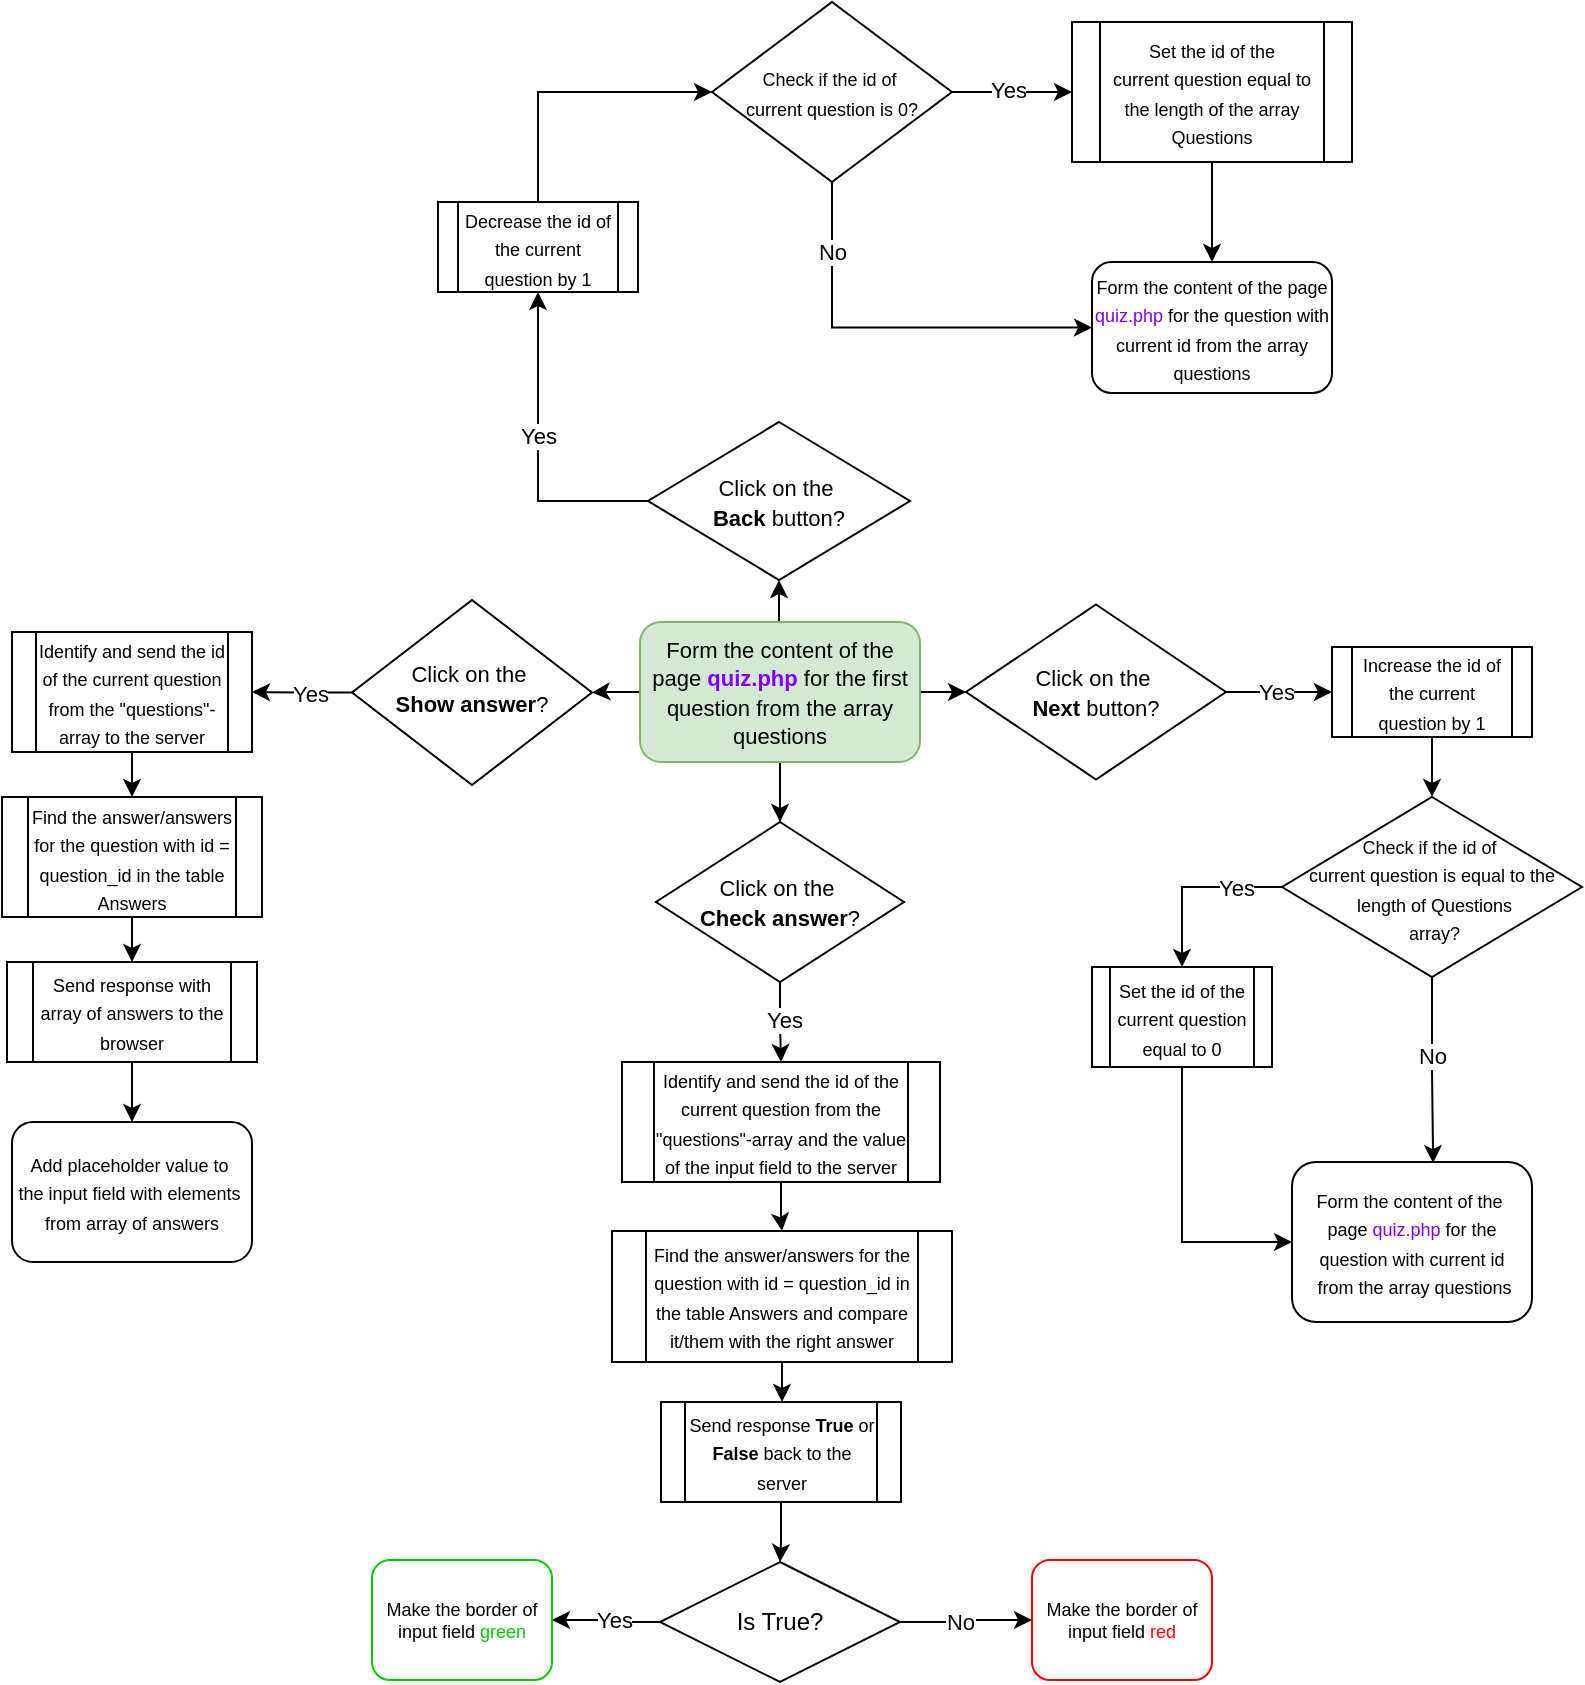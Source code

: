 <mxfile version="26.2.14">
  <diagram id="C5RBs43oDa-KdzZeNtuy" name="Page-1">
    <mxGraphModel dx="1585" dy="856" grid="1" gridSize="10" guides="1" tooltips="1" connect="1" arrows="1" fold="1" page="1" pageScale="1" pageWidth="827" pageHeight="1169" math="0" shadow="0">
      <root>
        <mxCell id="WIyWlLk6GJQsqaUBKTNV-0" />
        <mxCell id="WIyWlLk6GJQsqaUBKTNV-1" parent="WIyWlLk6GJQsqaUBKTNV-0" />
        <mxCell id="uJ5Yp00N-F_VSl1r0B62-21" style="edgeStyle=orthogonalEdgeStyle;rounded=0;orthogonalLoop=1;jettySize=auto;html=1;entryX=0.5;entryY=0;entryDx=0;entryDy=0;" parent="WIyWlLk6GJQsqaUBKTNV-1" source="WIyWlLk6GJQsqaUBKTNV-3" target="uJ5Yp00N-F_VSl1r0B62-3" edge="1">
          <mxGeometry relative="1" as="geometry" />
        </mxCell>
        <mxCell id="uJ5Yp00N-F_VSl1r0B62-34" style="edgeStyle=orthogonalEdgeStyle;rounded=0;orthogonalLoop=1;jettySize=auto;html=1;entryX=0;entryY=0.5;entryDx=0;entryDy=0;" parent="WIyWlLk6GJQsqaUBKTNV-1" source="WIyWlLk6GJQsqaUBKTNV-3" target="uJ5Yp00N-F_VSl1r0B62-2" edge="1">
          <mxGeometry relative="1" as="geometry">
            <mxPoint x="520" y="405" as="targetPoint" />
          </mxGeometry>
        </mxCell>
        <mxCell id="uJ5Yp00N-F_VSl1r0B62-35" style="edgeStyle=orthogonalEdgeStyle;rounded=0;orthogonalLoop=1;jettySize=auto;html=1;entryX=1;entryY=0.5;entryDx=0;entryDy=0;" parent="WIyWlLk6GJQsqaUBKTNV-1" source="WIyWlLk6GJQsqaUBKTNV-3" target="WIyWlLk6GJQsqaUBKTNV-6" edge="1">
          <mxGeometry relative="1" as="geometry" />
        </mxCell>
        <mxCell id="uJ5Yp00N-F_VSl1r0B62-79" style="edgeStyle=orthogonalEdgeStyle;rounded=0;orthogonalLoop=1;jettySize=auto;html=1;entryX=0.5;entryY=1;entryDx=0;entryDy=0;" parent="WIyWlLk6GJQsqaUBKTNV-1" source="WIyWlLk6GJQsqaUBKTNV-3" target="uJ5Yp00N-F_VSl1r0B62-0" edge="1">
          <mxGeometry relative="1" as="geometry">
            <Array as="points">
              <mxPoint x="414" y="349" />
            </Array>
          </mxGeometry>
        </mxCell>
        <mxCell id="WIyWlLk6GJQsqaUBKTNV-3" value="&lt;font style=&quot;font-size: 11px;&quot;&gt;Form the content of the page &lt;b&gt;&lt;font style=&quot;color: rgb(127, 0, 255);&quot;&gt;quiz.php&lt;/font&gt;&lt;/b&gt; for the first question from the array questions&lt;/font&gt;" style="rounded=1;whiteSpace=wrap;html=1;fontSize=12;glass=0;strokeWidth=1;shadow=0;fillColor=#d5e8d4;strokeColor=#82b366;" parent="WIyWlLk6GJQsqaUBKTNV-1" vertex="1">
          <mxGeometry x="344" y="370" width="140" height="70" as="geometry" />
        </mxCell>
        <mxCell id="uJ5Yp00N-F_VSl1r0B62-11" style="edgeStyle=orthogonalEdgeStyle;rounded=0;orthogonalLoop=1;jettySize=auto;html=1;entryX=1;entryY=0.5;entryDx=0;entryDy=0;" parent="WIyWlLk6GJQsqaUBKTNV-1" source="WIyWlLk6GJQsqaUBKTNV-6" target="uJ5Yp00N-F_VSl1r0B62-10" edge="1">
          <mxGeometry relative="1" as="geometry" />
        </mxCell>
        <mxCell id="uJ5Yp00N-F_VSl1r0B62-76" value="Yes" style="edgeLabel;html=1;align=center;verticalAlign=middle;resizable=0;points=[];" parent="uJ5Yp00N-F_VSl1r0B62-11" vertex="1" connectable="0">
          <mxGeometry x="-0.142" relative="1" as="geometry">
            <mxPoint as="offset" />
          </mxGeometry>
        </mxCell>
        <mxCell id="WIyWlLk6GJQsqaUBKTNV-6" value="&lt;font style=&quot;font-size: 11px;&quot;&gt;Click on the&amp;nbsp;&lt;/font&gt;&lt;div&gt;&lt;font style=&quot;font-size: 11px;&quot;&gt;&lt;b&gt;Show answer&lt;/b&gt;?&lt;/font&gt;&lt;/div&gt;" style="rhombus;whiteSpace=wrap;html=1;shadow=0;fontFamily=Helvetica;fontSize=12;align=center;strokeWidth=1;spacing=6;spacingTop=-4;" parent="WIyWlLk6GJQsqaUBKTNV-1" vertex="1">
          <mxGeometry x="200" y="359" width="120" height="92.5" as="geometry" />
        </mxCell>
        <mxCell id="uJ5Yp00N-F_VSl1r0B62-0" value="&lt;font style=&quot;font-size: 11px;&quot;&gt;Click on the&amp;nbsp;&lt;/font&gt;&lt;div&gt;&lt;font style=&quot;font-size: 11px;&quot;&gt;&lt;b&gt;Back &lt;/b&gt;button?&lt;/font&gt;&lt;/div&gt;" style="rhombus;whiteSpace=wrap;html=1;" parent="WIyWlLk6GJQsqaUBKTNV-1" vertex="1">
          <mxGeometry x="348" y="270" width="131" height="79" as="geometry" />
        </mxCell>
        <mxCell id="uJ5Yp00N-F_VSl1r0B62-51" style="edgeStyle=orthogonalEdgeStyle;rounded=0;orthogonalLoop=1;jettySize=auto;html=1;entryX=0;entryY=0.5;entryDx=0;entryDy=0;" parent="WIyWlLk6GJQsqaUBKTNV-1" source="uJ5Yp00N-F_VSl1r0B62-2" target="uJ5Yp00N-F_VSl1r0B62-40" edge="1">
          <mxGeometry relative="1" as="geometry" />
        </mxCell>
        <mxCell id="uJ5Yp00N-F_VSl1r0B62-60" value="Yes" style="edgeLabel;html=1;align=center;verticalAlign=middle;resizable=0;points=[];" parent="uJ5Yp00N-F_VSl1r0B62-51" vertex="1" connectable="0">
          <mxGeometry x="0.071" relative="1" as="geometry">
            <mxPoint x="-4" as="offset" />
          </mxGeometry>
        </mxCell>
        <mxCell id="uJ5Yp00N-F_VSl1r0B62-2" value="&lt;font style=&quot;font-size: 11px;&quot;&gt;Click on the&amp;nbsp;&lt;/font&gt;&lt;div&gt;&lt;font style=&quot;font-size: 11px;&quot;&gt;&lt;b&gt;Next &lt;/b&gt;button?&lt;/font&gt;&lt;/div&gt;" style="rhombus;whiteSpace=wrap;html=1;" parent="WIyWlLk6GJQsqaUBKTNV-1" vertex="1">
          <mxGeometry x="507" y="361.25" width="130" height="87.5" as="geometry" />
        </mxCell>
        <mxCell id="uJ5Yp00N-F_VSl1r0B62-22" style="edgeStyle=orthogonalEdgeStyle;rounded=0;orthogonalLoop=1;jettySize=auto;html=1;entryX=0.5;entryY=0;entryDx=0;entryDy=0;" parent="WIyWlLk6GJQsqaUBKTNV-1" source="uJ5Yp00N-F_VSl1r0B62-3" target="uJ5Yp00N-F_VSl1r0B62-19" edge="1">
          <mxGeometry relative="1" as="geometry" />
        </mxCell>
        <mxCell id="uJ5Yp00N-F_VSl1r0B62-77" value="Yes" style="edgeLabel;html=1;align=center;verticalAlign=middle;resizable=0;points=[];" parent="uJ5Yp00N-F_VSl1r0B62-22" vertex="1" connectable="0">
          <mxGeometry x="-0.095" y="2" relative="1" as="geometry">
            <mxPoint as="offset" />
          </mxGeometry>
        </mxCell>
        <mxCell id="uJ5Yp00N-F_VSl1r0B62-3" value="&lt;font style=&quot;font-size: 11px;&quot;&gt;Click on the&amp;nbsp;&lt;/font&gt;&lt;div&gt;&lt;font style=&quot;font-size: 11px;&quot;&gt;&lt;b&gt;Check answer&lt;/b&gt;?&lt;/font&gt;&lt;/div&gt;" style="rhombus;whiteSpace=wrap;html=1;" parent="WIyWlLk6GJQsqaUBKTNV-1" vertex="1">
          <mxGeometry x="352" y="470" width="124" height="80" as="geometry" />
        </mxCell>
        <mxCell id="uJ5Yp00N-F_VSl1r0B62-13" style="edgeStyle=orthogonalEdgeStyle;rounded=0;orthogonalLoop=1;jettySize=auto;html=1;entryX=0.5;entryY=0;entryDx=0;entryDy=0;" parent="WIyWlLk6GJQsqaUBKTNV-1" source="uJ5Yp00N-F_VSl1r0B62-10" target="uJ5Yp00N-F_VSl1r0B62-12" edge="1">
          <mxGeometry relative="1" as="geometry" />
        </mxCell>
        <mxCell id="uJ5Yp00N-F_VSl1r0B62-10" value="&lt;font style=&quot;font-size: 9px;&quot;&gt;Identify and send the id of the current question from the &quot;questions&quot;-array&lt;font&gt; &lt;font style=&quot;color: rgb(0, 0, 0);&quot;&gt;to the server&lt;/font&gt;&lt;/font&gt;&lt;/font&gt;" style="shape=process;whiteSpace=wrap;html=1;backgroundOutline=1;" parent="WIyWlLk6GJQsqaUBKTNV-1" vertex="1">
          <mxGeometry x="30" y="375" width="120" height="60" as="geometry" />
        </mxCell>
        <mxCell id="uJ5Yp00N-F_VSl1r0B62-15" style="edgeStyle=orthogonalEdgeStyle;rounded=0;orthogonalLoop=1;jettySize=auto;html=1;entryX=0.5;entryY=0;entryDx=0;entryDy=0;" parent="WIyWlLk6GJQsqaUBKTNV-1" source="uJ5Yp00N-F_VSl1r0B62-12" target="uJ5Yp00N-F_VSl1r0B62-14" edge="1">
          <mxGeometry relative="1" as="geometry" />
        </mxCell>
        <mxCell id="uJ5Yp00N-F_VSl1r0B62-12" value="&lt;font style=&quot;font-size: 9px;&quot;&gt;Find the answer/answers for the question with id = question_id in the table Answers&lt;/font&gt;" style="shape=process;whiteSpace=wrap;html=1;backgroundOutline=1;" parent="WIyWlLk6GJQsqaUBKTNV-1" vertex="1">
          <mxGeometry x="25" y="457.5" width="130" height="60" as="geometry" />
        </mxCell>
        <mxCell id="uJ5Yp00N-F_VSl1r0B62-17" style="edgeStyle=orthogonalEdgeStyle;rounded=0;orthogonalLoop=1;jettySize=auto;html=1;entryX=0.5;entryY=0;entryDx=0;entryDy=0;" parent="WIyWlLk6GJQsqaUBKTNV-1" source="uJ5Yp00N-F_VSl1r0B62-14" target="uJ5Yp00N-F_VSl1r0B62-16" edge="1">
          <mxGeometry relative="1" as="geometry" />
        </mxCell>
        <mxCell id="uJ5Yp00N-F_VSl1r0B62-14" value="&lt;font style=&quot;font-size: 9px;&quot;&gt;Send response with array of answers to the browser&lt;/font&gt;" style="shape=process;whiteSpace=wrap;html=1;backgroundOutline=1;" parent="WIyWlLk6GJQsqaUBKTNV-1" vertex="1">
          <mxGeometry x="27.5" y="540" width="125" height="50" as="geometry" />
        </mxCell>
        <mxCell id="uJ5Yp00N-F_VSl1r0B62-16" value="&lt;font style=&quot;font-size: 9px;&quot;&gt;Add placeholder value to&amp;nbsp;&lt;/font&gt;&lt;div&gt;&lt;font style=&quot;font-size: 9px;&quot;&gt;the input field with elements&amp;nbsp;&lt;/font&gt;&lt;div&gt;&lt;font style=&quot;font-size: 9px;&quot;&gt;from array of answers&lt;/font&gt;&lt;/div&gt;&lt;/div&gt;" style="rounded=1;whiteSpace=wrap;html=1;" parent="WIyWlLk6GJQsqaUBKTNV-1" vertex="1">
          <mxGeometry x="30" y="620" width="120" height="70" as="geometry" />
        </mxCell>
        <mxCell id="uJ5Yp00N-F_VSl1r0B62-18" style="edgeStyle=orthogonalEdgeStyle;rounded=0;orthogonalLoop=1;jettySize=auto;html=1;entryX=0.5;entryY=0;entryDx=0;entryDy=0;" parent="WIyWlLk6GJQsqaUBKTNV-1" source="uJ5Yp00N-F_VSl1r0B62-19" target="uJ5Yp00N-F_VSl1r0B62-20" edge="1">
          <mxGeometry relative="1" as="geometry" />
        </mxCell>
        <mxCell id="uJ5Yp00N-F_VSl1r0B62-19" value="&lt;font style=&quot;font-size: 9px;&quot;&gt;Identify and send the id of the current question from the &quot;questions&quot;-array and the value of the input field&lt;font&gt; &lt;font style=&quot;color: rgb(0, 0, 0);&quot;&gt;to the server&lt;/font&gt;&lt;/font&gt;&lt;/font&gt;" style="shape=process;whiteSpace=wrap;html=1;backgroundOutline=1;" parent="WIyWlLk6GJQsqaUBKTNV-1" vertex="1">
          <mxGeometry x="335" y="590" width="159" height="60" as="geometry" />
        </mxCell>
        <mxCell id="uJ5Yp00N-F_VSl1r0B62-24" style="edgeStyle=orthogonalEdgeStyle;rounded=0;orthogonalLoop=1;jettySize=auto;html=1;entryX=0.5;entryY=0;entryDx=0;entryDy=0;" parent="WIyWlLk6GJQsqaUBKTNV-1" source="uJ5Yp00N-F_VSl1r0B62-20" target="uJ5Yp00N-F_VSl1r0B62-23" edge="1">
          <mxGeometry relative="1" as="geometry" />
        </mxCell>
        <mxCell id="uJ5Yp00N-F_VSl1r0B62-20" value="&lt;font style=&quot;font-size: 9px;&quot;&gt;Find the answer/answers for the question with id = question_id in the table Answers and compare it/them with the right answer&lt;/font&gt;" style="shape=process;whiteSpace=wrap;html=1;backgroundOutline=1;" parent="WIyWlLk6GJQsqaUBKTNV-1" vertex="1">
          <mxGeometry x="330" y="674.5" width="170" height="65.5" as="geometry" />
        </mxCell>
        <mxCell id="uJ5Yp00N-F_VSl1r0B62-26" style="edgeStyle=orthogonalEdgeStyle;rounded=0;orthogonalLoop=1;jettySize=auto;html=1;entryX=0.5;entryY=0;entryDx=0;entryDy=0;" parent="WIyWlLk6GJQsqaUBKTNV-1" source="uJ5Yp00N-F_VSl1r0B62-23" target="uJ5Yp00N-F_VSl1r0B62-25" edge="1">
          <mxGeometry relative="1" as="geometry" />
        </mxCell>
        <mxCell id="uJ5Yp00N-F_VSl1r0B62-23" value="&lt;font style=&quot;font-size: 9px;&quot;&gt;Send response &lt;b&gt;True &lt;/b&gt;or &lt;b&gt;False &lt;/b&gt;back &lt;font style=&quot;color: rgb(0, 0, 0);&quot;&gt;to the server&lt;/font&gt;&lt;/font&gt;" style="shape=process;whiteSpace=wrap;html=1;backgroundOutline=1;" parent="WIyWlLk6GJQsqaUBKTNV-1" vertex="1">
          <mxGeometry x="354.5" y="760" width="120" height="50" as="geometry" />
        </mxCell>
        <mxCell id="uJ5Yp00N-F_VSl1r0B62-30" style="edgeStyle=orthogonalEdgeStyle;rounded=0;orthogonalLoop=1;jettySize=auto;html=1;entryX=1;entryY=0.5;entryDx=0;entryDy=0;" parent="WIyWlLk6GJQsqaUBKTNV-1" source="uJ5Yp00N-F_VSl1r0B62-25" target="uJ5Yp00N-F_VSl1r0B62-27" edge="1">
          <mxGeometry relative="1" as="geometry" />
        </mxCell>
        <mxCell id="uJ5Yp00N-F_VSl1r0B62-32" value="Yes" style="edgeLabel;html=1;align=center;verticalAlign=middle;resizable=0;points=[];" parent="uJ5Yp00N-F_VSl1r0B62-30" vertex="1" connectable="0">
          <mxGeometry x="0.185" y="-1" relative="1" as="geometry">
            <mxPoint x="8" y="1" as="offset" />
          </mxGeometry>
        </mxCell>
        <mxCell id="uJ5Yp00N-F_VSl1r0B62-31" style="edgeStyle=orthogonalEdgeStyle;rounded=0;orthogonalLoop=1;jettySize=auto;html=1;entryX=0;entryY=0.5;entryDx=0;entryDy=0;" parent="WIyWlLk6GJQsqaUBKTNV-1" source="uJ5Yp00N-F_VSl1r0B62-25" target="uJ5Yp00N-F_VSl1r0B62-28" edge="1">
          <mxGeometry relative="1" as="geometry" />
        </mxCell>
        <mxCell id="uJ5Yp00N-F_VSl1r0B62-33" value="No" style="edgeLabel;html=1;align=center;verticalAlign=middle;resizable=0;points=[];" parent="uJ5Yp00N-F_VSl1r0B62-31" vertex="1" connectable="0">
          <mxGeometry x="-0.112" relative="1" as="geometry">
            <mxPoint as="offset" />
          </mxGeometry>
        </mxCell>
        <mxCell id="uJ5Yp00N-F_VSl1r0B62-25" value="Is True?" style="rhombus;whiteSpace=wrap;html=1;" parent="WIyWlLk6GJQsqaUBKTNV-1" vertex="1">
          <mxGeometry x="354" y="840" width="120" height="60" as="geometry" />
        </mxCell>
        <mxCell id="uJ5Yp00N-F_VSl1r0B62-27" value="Make the border of input field &lt;font style=&quot;color: rgb(0, 204, 0);&quot;&gt;green&lt;/font&gt;" style="rounded=1;whiteSpace=wrap;html=1;fontSize=9;strokeColor=#00CC00;" parent="WIyWlLk6GJQsqaUBKTNV-1" vertex="1">
          <mxGeometry x="210" y="839" width="90" height="60" as="geometry" />
        </mxCell>
        <mxCell id="uJ5Yp00N-F_VSl1r0B62-28" value="Make the border of input field &lt;font style=&quot;color: rgb(255, 0, 0);&quot;&gt;red&lt;/font&gt;" style="rounded=1;whiteSpace=wrap;html=1;fontSize=9;strokeColor=#FF0000;" parent="WIyWlLk6GJQsqaUBKTNV-1" vertex="1">
          <mxGeometry x="540" y="839" width="90" height="60" as="geometry" />
        </mxCell>
        <mxCell id="uJ5Yp00N-F_VSl1r0B62-53" style="edgeStyle=orthogonalEdgeStyle;rounded=0;orthogonalLoop=1;jettySize=auto;html=1;entryX=0.5;entryY=0;entryDx=0;entryDy=0;" parent="WIyWlLk6GJQsqaUBKTNV-1" source="uJ5Yp00N-F_VSl1r0B62-36" target="uJ5Yp00N-F_VSl1r0B62-37" edge="1">
          <mxGeometry relative="1" as="geometry">
            <Array as="points">
              <mxPoint x="615" y="503" />
            </Array>
          </mxGeometry>
        </mxCell>
        <mxCell id="uJ5Yp00N-F_VSl1r0B62-54" value="Yes" style="edgeLabel;html=1;align=center;verticalAlign=middle;resizable=0;points=[];" parent="uJ5Yp00N-F_VSl1r0B62-53" vertex="1" connectable="0">
          <mxGeometry x="-0.477" relative="1" as="geometry">
            <mxPoint as="offset" />
          </mxGeometry>
        </mxCell>
        <mxCell id="uJ5Yp00N-F_VSl1r0B62-36" value="&lt;font style=&quot;font-size: 9px; line-height: 80%;&quot;&gt;Check if the id of&amp;nbsp;&lt;/font&gt;&lt;div&gt;&lt;font style=&quot;font-size: 9px; line-height: 80%;&quot;&gt;current question is equal to the&lt;/font&gt;&lt;/div&gt;&lt;div&gt;&lt;font style=&quot;font-size: 9px; line-height: 80%;&quot;&gt;&amp;nbsp;length of Questions&lt;/font&gt;&lt;/div&gt;&lt;div&gt;&lt;font style=&quot;font-size: 9px; line-height: 80%;&quot;&gt;&amp;nbsp;array?&lt;/font&gt;&lt;/div&gt;" style="rhombus;whiteSpace=wrap;html=1;spacing=-6;" parent="WIyWlLk6GJQsqaUBKTNV-1" vertex="1">
          <mxGeometry x="665" y="457.5" width="150" height="90" as="geometry" />
        </mxCell>
        <mxCell id="uJ5Yp00N-F_VSl1r0B62-58" style="edgeStyle=orthogonalEdgeStyle;rounded=0;orthogonalLoop=1;jettySize=auto;html=1;entryX=0;entryY=0.5;entryDx=0;entryDy=0;exitX=0.5;exitY=1;exitDx=0;exitDy=0;" parent="WIyWlLk6GJQsqaUBKTNV-1" source="uJ5Yp00N-F_VSl1r0B62-37" target="uJ5Yp00N-F_VSl1r0B62-45" edge="1">
          <mxGeometry relative="1" as="geometry" />
        </mxCell>
        <mxCell id="uJ5Yp00N-F_VSl1r0B62-37" value="&lt;font style=&quot;font-size: 9px;&quot;&gt;Set the id of the current&amp;nbsp;question equal to 0&lt;/font&gt;" style="shape=process;whiteSpace=wrap;html=1;backgroundOutline=1;" parent="WIyWlLk6GJQsqaUBKTNV-1" vertex="1">
          <mxGeometry x="570" y="542.5" width="90" height="50" as="geometry" />
        </mxCell>
        <mxCell id="uJ5Yp00N-F_VSl1r0B62-52" style="edgeStyle=orthogonalEdgeStyle;rounded=0;orthogonalLoop=1;jettySize=auto;html=1;entryX=0.5;entryY=0;entryDx=0;entryDy=0;" parent="WIyWlLk6GJQsqaUBKTNV-1" source="uJ5Yp00N-F_VSl1r0B62-40" target="uJ5Yp00N-F_VSl1r0B62-36" edge="1">
          <mxGeometry relative="1" as="geometry" />
        </mxCell>
        <mxCell id="uJ5Yp00N-F_VSl1r0B62-40" value="&lt;font style=&quot;font-size: 9px;&quot;&gt;Increase the id of the current question by 1&lt;/font&gt;" style="shape=process;whiteSpace=wrap;html=1;backgroundOutline=1;" parent="WIyWlLk6GJQsqaUBKTNV-1" vertex="1">
          <mxGeometry x="690" y="382.5" width="100" height="45" as="geometry" />
        </mxCell>
        <mxCell id="uJ5Yp00N-F_VSl1r0B62-45" value="&lt;font style=&quot;font-size: 9px;&quot;&gt;Form the content of the&amp;nbsp;&lt;/font&gt;&lt;div&gt;&lt;font style=&quot;font-size: 9px;&quot;&gt;page &lt;font style=&quot;color: rgb(127, 0, 255);&quot;&gt;quiz.php&lt;/font&gt; for the question&amp;nbsp;&lt;/font&gt;&lt;span style=&quot;font-size: 9px; background-color: transparent; color: light-dark(rgb(0, 0, 0), rgb(255, 255, 255));&quot;&gt;with current id&lt;/span&gt;&lt;/div&gt;&lt;div&gt;&lt;span style=&quot;font-size: 9px; background-color: transparent; color: light-dark(rgb(0, 0, 0), rgb(255, 255, 255));&quot;&gt;&amp;nbsp;from the&amp;nbsp;&lt;/span&gt;&lt;span style=&quot;font-size: 9px; background-color: transparent; color: light-dark(rgb(0, 0, 0), rgb(255, 255, 255));&quot;&gt;array questions&lt;/span&gt;&lt;/div&gt;" style="rounded=1;whiteSpace=wrap;html=1;" parent="WIyWlLk6GJQsqaUBKTNV-1" vertex="1">
          <mxGeometry x="670" y="640" width="120" height="80" as="geometry" />
        </mxCell>
        <mxCell id="uJ5Yp00N-F_VSl1r0B62-69" style="edgeStyle=orthogonalEdgeStyle;rounded=0;orthogonalLoop=1;jettySize=auto;html=1;entryX=0;entryY=0.5;entryDx=0;entryDy=0;" parent="WIyWlLk6GJQsqaUBKTNV-1" source="uJ5Yp00N-F_VSl1r0B62-50" target="uJ5Yp00N-F_VSl1r0B62-68" edge="1">
          <mxGeometry relative="1" as="geometry" />
        </mxCell>
        <mxCell id="uJ5Yp00N-F_VSl1r0B62-70" value="Yes" style="edgeLabel;html=1;align=center;verticalAlign=middle;resizable=0;points=[];" parent="uJ5Yp00N-F_VSl1r0B62-69" vertex="1" connectable="0">
          <mxGeometry x="-0.09" y="1" relative="1" as="geometry">
            <mxPoint as="offset" />
          </mxGeometry>
        </mxCell>
        <mxCell id="uJ5Yp00N-F_VSl1r0B62-72" style="edgeStyle=orthogonalEdgeStyle;rounded=0;orthogonalLoop=1;jettySize=auto;html=1;entryX=0;entryY=0.5;entryDx=0;entryDy=0;exitX=0.5;exitY=1;exitDx=0;exitDy=0;" parent="WIyWlLk6GJQsqaUBKTNV-1" source="uJ5Yp00N-F_VSl1r0B62-50" target="uJ5Yp00N-F_VSl1r0B62-71" edge="1">
          <mxGeometry relative="1" as="geometry" />
        </mxCell>
        <mxCell id="uJ5Yp00N-F_VSl1r0B62-73" value="No" style="edgeLabel;html=1;align=center;verticalAlign=middle;resizable=0;points=[];" parent="uJ5Yp00N-F_VSl1r0B62-72" vertex="1" connectable="0">
          <mxGeometry x="-0.511" relative="1" as="geometry">
            <mxPoint y="-15" as="offset" />
          </mxGeometry>
        </mxCell>
        <mxCell id="uJ5Yp00N-F_VSl1r0B62-50" value="&lt;font style=&quot;font-size: 9px; line-height: 80%;&quot;&gt;Check if the id of&amp;nbsp;&lt;/font&gt;&lt;div&gt;&lt;font style=&quot;font-size: 9px; line-height: 80%;&quot;&gt;current question is 0&lt;/font&gt;&lt;span style=&quot;font-size: 9px; background-color: transparent; color: light-dark(rgb(0, 0, 0), rgb(255, 255, 255));&quot;&gt;?&lt;/span&gt;&lt;/div&gt;" style="rhombus;whiteSpace=wrap;html=1;spacing=-6;" parent="WIyWlLk6GJQsqaUBKTNV-1" vertex="1">
          <mxGeometry x="380" y="60" width="120" height="90" as="geometry" />
        </mxCell>
        <mxCell id="uJ5Yp00N-F_VSl1r0B62-56" style="edgeStyle=orthogonalEdgeStyle;rounded=0;orthogonalLoop=1;jettySize=auto;html=1;entryX=0.588;entryY=0.007;entryDx=0;entryDy=0;entryPerimeter=0;" parent="WIyWlLk6GJQsqaUBKTNV-1" source="uJ5Yp00N-F_VSl1r0B62-36" target="uJ5Yp00N-F_VSl1r0B62-45" edge="1">
          <mxGeometry relative="1" as="geometry" />
        </mxCell>
        <mxCell id="uJ5Yp00N-F_VSl1r0B62-57" value="No" style="edgeLabel;html=1;align=center;verticalAlign=middle;resizable=0;points=[];" parent="uJ5Yp00N-F_VSl1r0B62-56" vertex="1" connectable="0">
          <mxGeometry x="-0.165" relative="1" as="geometry">
            <mxPoint as="offset" />
          </mxGeometry>
        </mxCell>
        <mxCell id="uJ5Yp00N-F_VSl1r0B62-67" style="edgeStyle=orthogonalEdgeStyle;rounded=0;orthogonalLoop=1;jettySize=auto;html=1;entryX=0;entryY=0.5;entryDx=0;entryDy=0;exitX=0.5;exitY=0;exitDx=0;exitDy=0;" parent="WIyWlLk6GJQsqaUBKTNV-1" source="uJ5Yp00N-F_VSl1r0B62-59" target="uJ5Yp00N-F_VSl1r0B62-50" edge="1">
          <mxGeometry relative="1" as="geometry" />
        </mxCell>
        <mxCell id="uJ5Yp00N-F_VSl1r0B62-59" value="&lt;font style=&quot;font-size: 9px;&quot;&gt;Decrease the id of the current question by 1&lt;/font&gt;" style="shape=process;whiteSpace=wrap;html=1;backgroundOutline=1;" parent="WIyWlLk6GJQsqaUBKTNV-1" vertex="1">
          <mxGeometry x="243" y="160" width="100" height="45" as="geometry" />
        </mxCell>
        <mxCell id="uJ5Yp00N-F_VSl1r0B62-64" style="edgeStyle=orthogonalEdgeStyle;rounded=0;orthogonalLoop=1;jettySize=auto;html=1;entryX=0.5;entryY=1;entryDx=0;entryDy=0;exitX=0;exitY=0.5;exitDx=0;exitDy=0;" parent="WIyWlLk6GJQsqaUBKTNV-1" source="uJ5Yp00N-F_VSl1r0B62-0" target="uJ5Yp00N-F_VSl1r0B62-59" edge="1">
          <mxGeometry relative="1" as="geometry">
            <Array as="points">
              <mxPoint x="293" y="310" />
            </Array>
          </mxGeometry>
        </mxCell>
        <mxCell id="uJ5Yp00N-F_VSl1r0B62-65" value="Yes" style="edgeLabel;html=1;align=center;verticalAlign=middle;resizable=0;points=[];" parent="uJ5Yp00N-F_VSl1r0B62-64" vertex="1" connectable="0">
          <mxGeometry x="0.105" relative="1" as="geometry">
            <mxPoint as="offset" />
          </mxGeometry>
        </mxCell>
        <mxCell id="uJ5Yp00N-F_VSl1r0B62-74" style="edgeStyle=orthogonalEdgeStyle;rounded=0;orthogonalLoop=1;jettySize=auto;html=1;entryX=0.5;entryY=0;entryDx=0;entryDy=0;" parent="WIyWlLk6GJQsqaUBKTNV-1" source="uJ5Yp00N-F_VSl1r0B62-68" target="uJ5Yp00N-F_VSl1r0B62-71" edge="1">
          <mxGeometry relative="1" as="geometry" />
        </mxCell>
        <mxCell id="uJ5Yp00N-F_VSl1r0B62-68" value="&lt;font style=&quot;font-size: 9px;&quot;&gt;Set the id of the current&amp;nbsp;question equal to the length of the array Questions&lt;/font&gt;" style="shape=process;whiteSpace=wrap;html=1;backgroundOutline=1;" parent="WIyWlLk6GJQsqaUBKTNV-1" vertex="1">
          <mxGeometry x="560" y="70" width="140" height="70" as="geometry" />
        </mxCell>
        <mxCell id="uJ5Yp00N-F_VSl1r0B62-71" value="&lt;font style=&quot;font-size: 9px;&quot;&gt;Form the content of the page &lt;font style=&quot;color: rgb(127, 0, 255);&quot;&gt;quiz.php&lt;/font&gt; for the question with current id from the array questions&lt;/font&gt;" style="rounded=1;whiteSpace=wrap;html=1;" parent="WIyWlLk6GJQsqaUBKTNV-1" vertex="1">
          <mxGeometry x="570" y="190" width="120" height="65.5" as="geometry" />
        </mxCell>
      </root>
    </mxGraphModel>
  </diagram>
</mxfile>

